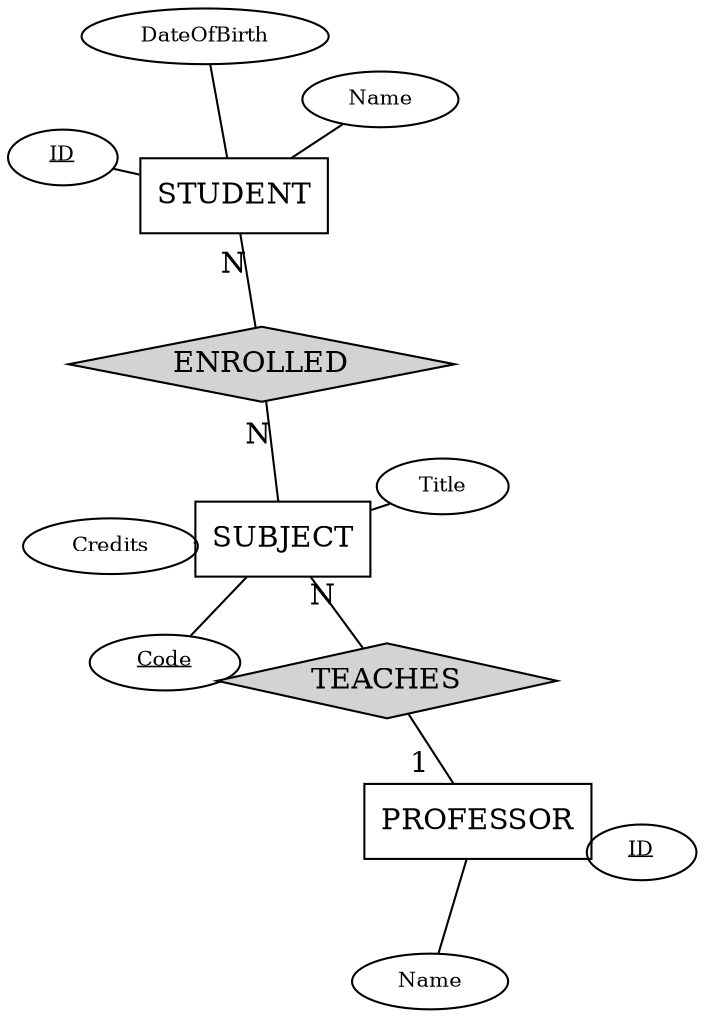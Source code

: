 graph ConceptualModel {
rankdir=LR;
layout=neato;
"STUDENT" [shape=box, label="STUDENT"];
"SUBJECT" [shape=box, label="SUBJECT"];
"PROFESSOR" [shape=box, label="PROFESSOR"];
"STUDENT_ID" [shape=ellipse, style="", label=< <u>ID</u> >, width=0.5, height=0.3, fontsize="10"];
"STUDENT" -- "STUDENT_ID" [dir=none];
"STUDENT_Name" [shape=ellipse, style="", label=< Name >, width=0.5, height=0.3, fontsize="10"];
"STUDENT" -- "STUDENT_Name" [dir=none];
"STUDENT_DateOfBirth" [shape=ellipse, style="", label=< DateOfBirth >, width=0.5, height=0.3, fontsize="10"];
"STUDENT" -- "STUDENT_DateOfBirth" [dir=none];
"SUBJECT_Code" [shape=ellipse, style="", label=< <u>Code</u> >, width=0.5, height=0.3, fontsize="10"];
"SUBJECT" -- "SUBJECT_Code" [dir=none];
"SUBJECT_Title" [shape=ellipse, style="", label=< Title >, width=0.5, height=0.3, fontsize="10"];
"SUBJECT" -- "SUBJECT_Title" [dir=none];
"SUBJECT_Credits" [shape=ellipse, style="", label=< Credits >, width=0.5, height=0.3, fontsize="10"];
"SUBJECT" -- "SUBJECT_Credits" [dir=none];
"PROFESSOR_ID" [shape=ellipse, style="", label=< <u>ID</u> >, width=0.5, height=0.3, fontsize="10"];
"PROFESSOR" -- "PROFESSOR_ID" [dir=none];
"PROFESSOR_Name" [shape=ellipse, style="", label=< Name >, width=0.5, height=0.3, fontsize="10"];
"PROFESSOR" -- "PROFESSOR_Name" [dir=none];
"ENROLLED" [shape=diamond, style=filled, color=black, fillcolor=lightgrey, label="ENROLLED"];
"ENROLLED" -- "STUDENT" [label="N", dir=none];
"ENROLLED" -- "SUBJECT" [label="N", dir=none];
"TEACHES" [shape=diamond, style=filled, color=black, fillcolor=lightgrey, label="TEACHES"];
"TEACHES" -- "PROFESSOR" [label="1", dir=none];
"TEACHES" -- "SUBJECT" [label="N", dir=none];
}
digraph {}